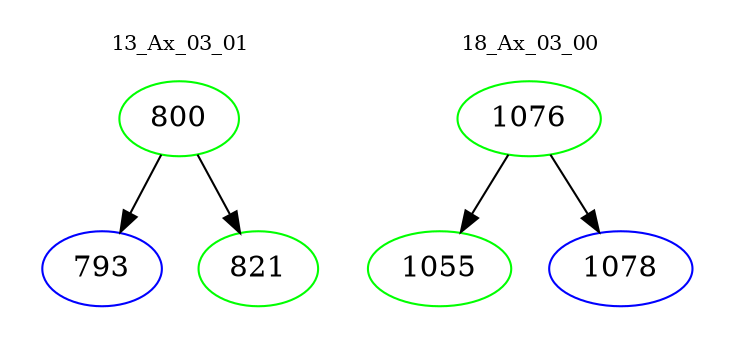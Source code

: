digraph{
subgraph cluster_0 {
color = white
label = "13_Ax_03_01";
fontsize=10;
T0_800 [label="800", color="green"]
T0_800 -> T0_793 [color="black"]
T0_793 [label="793", color="blue"]
T0_800 -> T0_821 [color="black"]
T0_821 [label="821", color="green"]
}
subgraph cluster_1 {
color = white
label = "18_Ax_03_00";
fontsize=10;
T1_1076 [label="1076", color="green"]
T1_1076 -> T1_1055 [color="black"]
T1_1055 [label="1055", color="green"]
T1_1076 -> T1_1078 [color="black"]
T1_1078 [label="1078", color="blue"]
}
}
